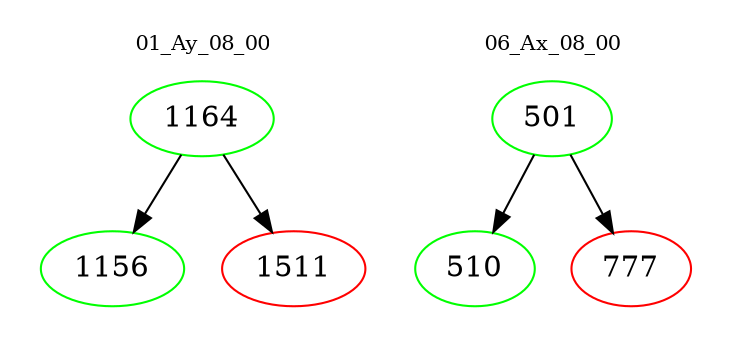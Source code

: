 digraph{
subgraph cluster_0 {
color = white
label = "01_Ay_08_00";
fontsize=10;
T0_1164 [label="1164", color="green"]
T0_1164 -> T0_1156 [color="black"]
T0_1156 [label="1156", color="green"]
T0_1164 -> T0_1511 [color="black"]
T0_1511 [label="1511", color="red"]
}
subgraph cluster_1 {
color = white
label = "06_Ax_08_00";
fontsize=10;
T1_501 [label="501", color="green"]
T1_501 -> T1_510 [color="black"]
T1_510 [label="510", color="green"]
T1_501 -> T1_777 [color="black"]
T1_777 [label="777", color="red"]
}
}
